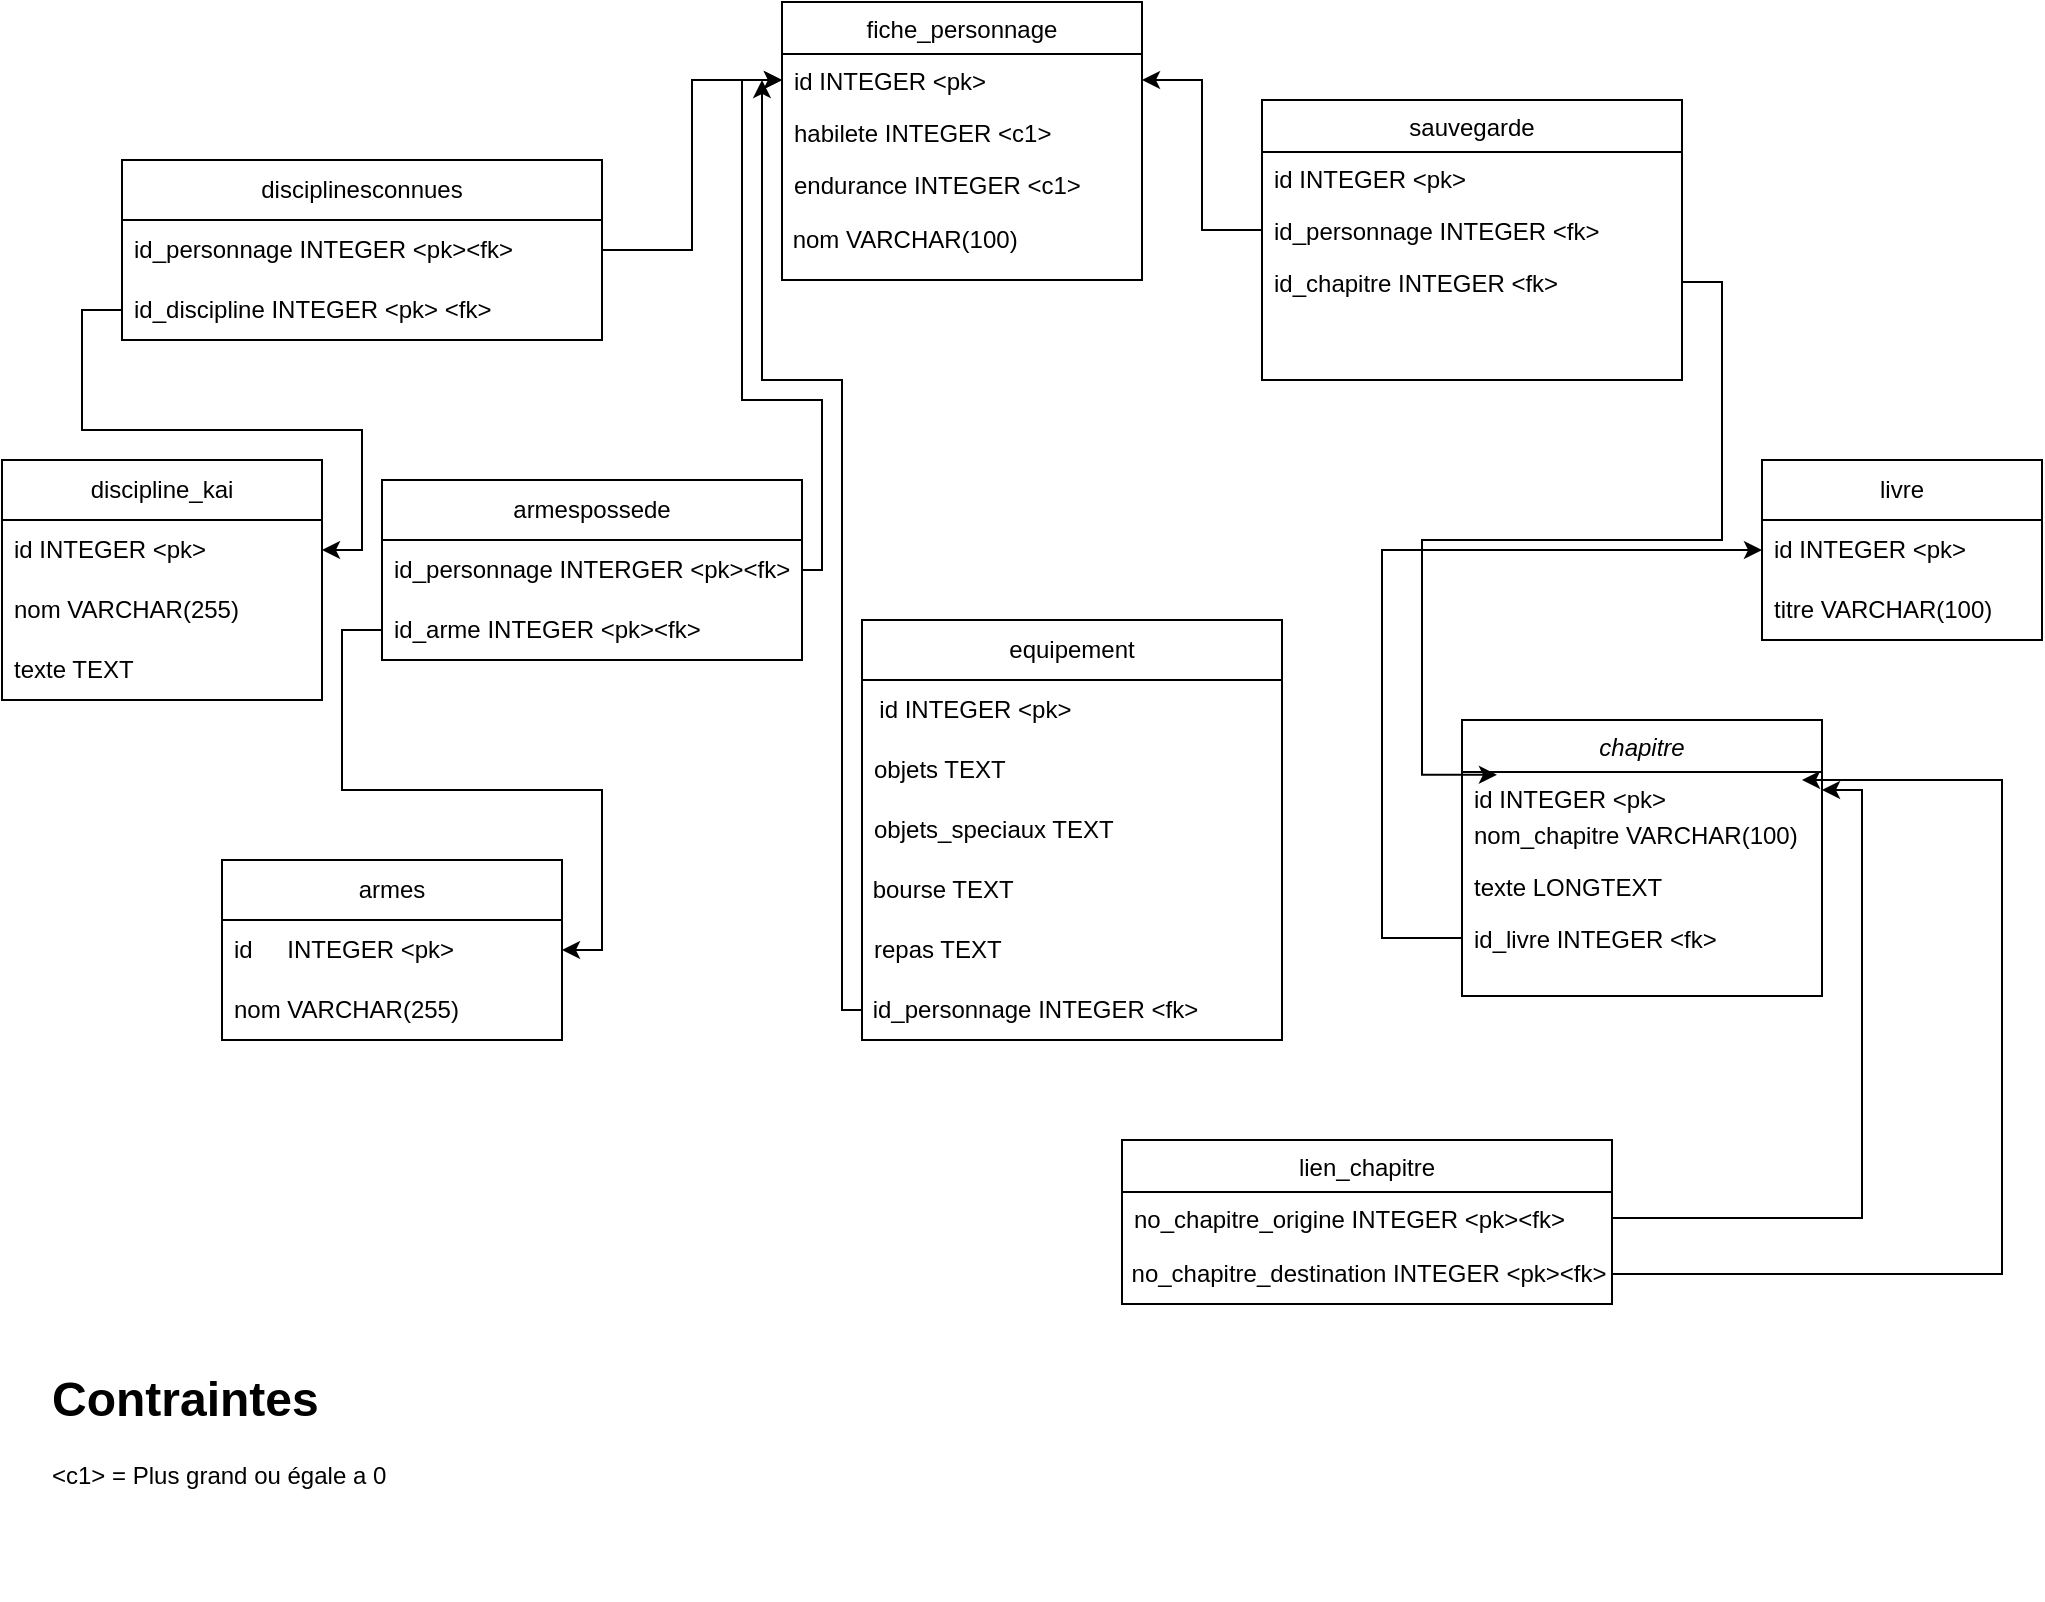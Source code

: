 <mxfile version="21.6.8" type="device">
  <diagram id="C5RBs43oDa-KdzZeNtuy" name="Page-1">
    <mxGraphModel dx="1276" dy="606" grid="1" gridSize="10" guides="1" tooltips="1" connect="1" arrows="1" fold="1" page="1" pageScale="1" pageWidth="827" pageHeight="1169" math="0" shadow="0">
      <root>
        <mxCell id="WIyWlLk6GJQsqaUBKTNV-0" />
        <mxCell id="WIyWlLk6GJQsqaUBKTNV-1" parent="WIyWlLk6GJQsqaUBKTNV-0" />
        <mxCell id="zkfFHV4jXpPFQw0GAbJ--0" value="chapitre" style="swimlane;fontStyle=2;align=center;verticalAlign=top;childLayout=stackLayout;horizontal=1;startSize=26;horizontalStack=0;resizeParent=1;resizeLast=0;collapsible=1;marginBottom=0;rounded=0;shadow=0;strokeWidth=1;" parent="WIyWlLk6GJQsqaUBKTNV-1" vertex="1">
          <mxGeometry x="730" y="410" width="180" height="138" as="geometry">
            <mxRectangle x="230" y="140" width="160" height="26" as="alternateBounds" />
          </mxGeometry>
        </mxCell>
        <mxCell id="zkfFHV4jXpPFQw0GAbJ--1" value="id INTEGER &lt;pk&gt;" style="text;align=left;verticalAlign=top;spacingLeft=4;spacingRight=4;overflow=hidden;rotatable=0;points=[[0,0.5],[1,0.5]];portConstraint=eastwest;" parent="zkfFHV4jXpPFQw0GAbJ--0" vertex="1">
          <mxGeometry y="26" width="180" height="18" as="geometry" />
        </mxCell>
        <mxCell id="zkfFHV4jXpPFQw0GAbJ--2" value="nom_chapitre VARCHAR(100)" style="text;align=left;verticalAlign=top;spacingLeft=4;spacingRight=4;overflow=hidden;rotatable=0;points=[[0,0.5],[1,0.5]];portConstraint=eastwest;rounded=0;shadow=0;html=0;" parent="zkfFHV4jXpPFQw0GAbJ--0" vertex="1">
          <mxGeometry y="44" width="180" height="26" as="geometry" />
        </mxCell>
        <mxCell id="zkfFHV4jXpPFQw0GAbJ--3" value="texte LONGTEXT" style="text;align=left;verticalAlign=top;spacingLeft=4;spacingRight=4;overflow=hidden;rotatable=0;points=[[0,0.5],[1,0.5]];portConstraint=eastwest;rounded=0;shadow=0;html=0;" parent="zkfFHV4jXpPFQw0GAbJ--0" vertex="1">
          <mxGeometry y="70" width="180" height="26" as="geometry" />
        </mxCell>
        <mxCell id="zkfFHV4jXpPFQw0GAbJ--5" value="id_livre INTEGER &lt;fk&gt;" style="text;align=left;verticalAlign=top;spacingLeft=4;spacingRight=4;overflow=hidden;rotatable=0;points=[[0,0.5],[1,0.5]];portConstraint=eastwest;" parent="zkfFHV4jXpPFQw0GAbJ--0" vertex="1">
          <mxGeometry y="96" width="180" height="26" as="geometry" />
        </mxCell>
        <mxCell id="zkfFHV4jXpPFQw0GAbJ--6" value="fiche_personnage" style="swimlane;fontStyle=0;align=center;verticalAlign=top;childLayout=stackLayout;horizontal=1;startSize=26;horizontalStack=0;resizeParent=1;resizeLast=0;collapsible=1;marginBottom=0;rounded=0;shadow=0;strokeWidth=1;" parent="WIyWlLk6GJQsqaUBKTNV-1" vertex="1">
          <mxGeometry x="390" y="51" width="180" height="139" as="geometry">
            <mxRectangle x="130" y="380" width="160" height="26" as="alternateBounds" />
          </mxGeometry>
        </mxCell>
        <mxCell id="zkfFHV4jXpPFQw0GAbJ--7" value="id INTEGER &lt;pk&gt;" style="text;align=left;verticalAlign=top;spacingLeft=4;spacingRight=4;overflow=hidden;rotatable=0;points=[[0,0.5],[1,0.5]];portConstraint=eastwest;" parent="zkfFHV4jXpPFQw0GAbJ--6" vertex="1">
          <mxGeometry y="26" width="180" height="26" as="geometry" />
        </mxCell>
        <mxCell id="zkfFHV4jXpPFQw0GAbJ--8" value="habilete INTEGER &lt;c1&gt;" style="text;align=left;verticalAlign=top;spacingLeft=4;spacingRight=4;overflow=hidden;rotatable=0;points=[[0,0.5],[1,0.5]];portConstraint=eastwest;rounded=0;shadow=0;html=0;" parent="zkfFHV4jXpPFQw0GAbJ--6" vertex="1">
          <mxGeometry y="52" width="180" height="26" as="geometry" />
        </mxCell>
        <mxCell id="zkfFHV4jXpPFQw0GAbJ--11" value="endurance INTEGER &lt;c1&gt;" style="text;align=left;verticalAlign=top;spacingLeft=4;spacingRight=4;overflow=hidden;rotatable=0;points=[[0,0.5],[1,0.5]];portConstraint=eastwest;" parent="zkfFHV4jXpPFQw0GAbJ--6" vertex="1">
          <mxGeometry y="78" width="180" height="26" as="geometry" />
        </mxCell>
        <mxCell id="7enKg8yEg9l7ZNmtDXH4-37" value="&amp;nbsp;nom VARCHAR(100)" style="text;html=1;strokeColor=none;fillColor=none;align=left;verticalAlign=middle;whiteSpace=wrap;rounded=0;" parent="zkfFHV4jXpPFQw0GAbJ--6" vertex="1">
          <mxGeometry y="104" width="180" height="30" as="geometry" />
        </mxCell>
        <mxCell id="zkfFHV4jXpPFQw0GAbJ--13" value="lien_chapitre" style="swimlane;fontStyle=0;align=center;verticalAlign=top;childLayout=stackLayout;horizontal=1;startSize=26;horizontalStack=0;resizeParent=1;resizeLast=0;collapsible=1;marginBottom=0;rounded=0;shadow=0;strokeWidth=1;" parent="WIyWlLk6GJQsqaUBKTNV-1" vertex="1">
          <mxGeometry x="560" y="620" width="245" height="82" as="geometry">
            <mxRectangle x="340" y="380" width="170" height="26" as="alternateBounds" />
          </mxGeometry>
        </mxCell>
        <mxCell id="zkfFHV4jXpPFQw0GAbJ--14" value="no_chapitre_origine INTEGER &lt;pk&gt;&lt;fk&gt;" style="text;align=left;verticalAlign=top;spacingLeft=4;spacingRight=4;overflow=hidden;rotatable=0;points=[[0,0.5],[1,0.5]];portConstraint=eastwest;" parent="zkfFHV4jXpPFQw0GAbJ--13" vertex="1">
          <mxGeometry y="26" width="245" height="26" as="geometry" />
        </mxCell>
        <mxCell id="7enKg8yEg9l7ZNmtDXH4-55" style="edgeStyle=orthogonalEdgeStyle;rounded=0;orthogonalLoop=1;jettySize=auto;html=1;" parent="zkfFHV4jXpPFQw0GAbJ--13" source="7enKg8yEg9l7ZNmtDXH4-0" edge="1">
          <mxGeometry relative="1" as="geometry">
            <mxPoint x="340" y="-180" as="targetPoint" />
            <Array as="points">
              <mxPoint x="440" y="67" />
              <mxPoint x="440" y="-180" />
            </Array>
          </mxGeometry>
        </mxCell>
        <mxCell id="7enKg8yEg9l7ZNmtDXH4-0" value="no_chapitre_destination INTEGER &amp;lt;pk&amp;gt;&amp;lt;fk&amp;gt;" style="text;html=1;align=center;verticalAlign=middle;resizable=0;points=[];autosize=1;strokeColor=none;fillColor=none;" parent="zkfFHV4jXpPFQw0GAbJ--13" vertex="1">
          <mxGeometry y="52" width="245" height="30" as="geometry" />
        </mxCell>
        <mxCell id="zkfFHV4jXpPFQw0GAbJ--17" value="sauvegarde" style="swimlane;fontStyle=0;align=center;verticalAlign=top;childLayout=stackLayout;horizontal=1;startSize=26;horizontalStack=0;resizeParent=1;resizeLast=0;collapsible=1;marginBottom=0;rounded=0;shadow=0;strokeWidth=1;" parent="WIyWlLk6GJQsqaUBKTNV-1" vertex="1">
          <mxGeometry x="630" y="100" width="210" height="140" as="geometry">
            <mxRectangle x="550" y="140" width="160" height="26" as="alternateBounds" />
          </mxGeometry>
        </mxCell>
        <mxCell id="zkfFHV4jXpPFQw0GAbJ--18" value="id INTEGER &lt;pk&gt;" style="text;align=left;verticalAlign=top;spacingLeft=4;spacingRight=4;overflow=hidden;rotatable=0;points=[[0,0.5],[1,0.5]];portConstraint=eastwest;" parent="zkfFHV4jXpPFQw0GAbJ--17" vertex="1">
          <mxGeometry y="26" width="210" height="26" as="geometry" />
        </mxCell>
        <mxCell id="zkfFHV4jXpPFQw0GAbJ--19" value="id_personnage INTEGER &lt;fk&gt;" style="text;align=left;verticalAlign=top;spacingLeft=4;spacingRight=4;overflow=hidden;rotatable=0;points=[[0,0.5],[1,0.5]];portConstraint=eastwest;rounded=0;shadow=0;html=0;" parent="zkfFHV4jXpPFQw0GAbJ--17" vertex="1">
          <mxGeometry y="52" width="210" height="26" as="geometry" />
        </mxCell>
        <mxCell id="zkfFHV4jXpPFQw0GAbJ--20" value="id_chapitre INTEGER &lt;fk&gt;" style="text;align=left;verticalAlign=top;spacingLeft=4;spacingRight=4;overflow=hidden;rotatable=0;points=[[0,0.5],[1,0.5]];portConstraint=eastwest;rounded=0;shadow=0;html=0;" parent="zkfFHV4jXpPFQw0GAbJ--17" vertex="1">
          <mxGeometry y="78" width="210" height="26" as="geometry" />
        </mxCell>
        <mxCell id="7enKg8yEg9l7ZNmtDXH4-5" value="livre" style="swimlane;fontStyle=0;childLayout=stackLayout;horizontal=1;startSize=30;horizontalStack=0;resizeParent=1;resizeParentMax=0;resizeLast=0;collapsible=1;marginBottom=0;whiteSpace=wrap;html=1;" parent="WIyWlLk6GJQsqaUBKTNV-1" vertex="1">
          <mxGeometry x="880" y="280" width="140" height="90" as="geometry" />
        </mxCell>
        <mxCell id="7enKg8yEg9l7ZNmtDXH4-6" value="id INTEGER &amp;lt;pk&amp;gt;" style="text;strokeColor=none;fillColor=none;align=left;verticalAlign=middle;spacingLeft=4;spacingRight=4;overflow=hidden;points=[[0,0.5],[1,0.5]];portConstraint=eastwest;rotatable=0;whiteSpace=wrap;html=1;" parent="7enKg8yEg9l7ZNmtDXH4-5" vertex="1">
          <mxGeometry y="30" width="140" height="30" as="geometry" />
        </mxCell>
        <mxCell id="7enKg8yEg9l7ZNmtDXH4-7" value="titre VARCHAR(100)" style="text;strokeColor=none;fillColor=none;align=left;verticalAlign=middle;spacingLeft=4;spacingRight=4;overflow=hidden;points=[[0,0.5],[1,0.5]];portConstraint=eastwest;rotatable=0;whiteSpace=wrap;html=1;" parent="7enKg8yEg9l7ZNmtDXH4-5" vertex="1">
          <mxGeometry y="60" width="140" height="30" as="geometry" />
        </mxCell>
        <mxCell id="7enKg8yEg9l7ZNmtDXH4-9" value="discipline_kai" style="swimlane;fontStyle=0;childLayout=stackLayout;horizontal=1;startSize=30;horizontalStack=0;resizeParent=1;resizeParentMax=0;resizeLast=0;collapsible=1;marginBottom=0;whiteSpace=wrap;html=1;" parent="WIyWlLk6GJQsqaUBKTNV-1" vertex="1">
          <mxGeometry y="280" width="160" height="120" as="geometry" />
        </mxCell>
        <mxCell id="7enKg8yEg9l7ZNmtDXH4-10" value="id INTEGER &amp;lt;pk&amp;gt;" style="text;strokeColor=none;fillColor=none;align=left;verticalAlign=middle;spacingLeft=4;spacingRight=4;overflow=hidden;points=[[0,0.5],[1,0.5]];portConstraint=eastwest;rotatable=0;whiteSpace=wrap;html=1;" parent="7enKg8yEg9l7ZNmtDXH4-9" vertex="1">
          <mxGeometry y="30" width="160" height="30" as="geometry" />
        </mxCell>
        <mxCell id="7enKg8yEg9l7ZNmtDXH4-11" value="nom VARCHAR(255)" style="text;strokeColor=none;fillColor=none;align=left;verticalAlign=middle;spacingLeft=4;spacingRight=4;overflow=hidden;points=[[0,0.5],[1,0.5]];portConstraint=eastwest;rotatable=0;whiteSpace=wrap;html=1;" parent="7enKg8yEg9l7ZNmtDXH4-9" vertex="1">
          <mxGeometry y="60" width="160" height="30" as="geometry" />
        </mxCell>
        <mxCell id="7enKg8yEg9l7ZNmtDXH4-12" value="texte TEXT" style="text;strokeColor=none;fillColor=none;align=left;verticalAlign=middle;spacingLeft=4;spacingRight=4;overflow=hidden;points=[[0,0.5],[1,0.5]];portConstraint=eastwest;rotatable=0;whiteSpace=wrap;html=1;" parent="7enKg8yEg9l7ZNmtDXH4-9" vertex="1">
          <mxGeometry y="90" width="160" height="30" as="geometry" />
        </mxCell>
        <mxCell id="7enKg8yEg9l7ZNmtDXH4-14" value="armes" style="swimlane;fontStyle=0;childLayout=stackLayout;horizontal=1;startSize=30;horizontalStack=0;resizeParent=1;resizeParentMax=0;resizeLast=0;collapsible=1;marginBottom=0;whiteSpace=wrap;html=1;" parent="WIyWlLk6GJQsqaUBKTNV-1" vertex="1">
          <mxGeometry x="110" y="480" width="170" height="90" as="geometry" />
        </mxCell>
        <mxCell id="7enKg8yEg9l7ZNmtDXH4-15" value="id&lt;span style=&quot;white-space: pre;&quot;&gt;&#x9;&lt;/span&gt;INTEGER &amp;lt;pk&amp;gt;" style="text;strokeColor=none;fillColor=none;align=left;verticalAlign=middle;spacingLeft=4;spacingRight=4;overflow=hidden;points=[[0,0.5],[1,0.5]];portConstraint=eastwest;rotatable=0;whiteSpace=wrap;html=1;" parent="7enKg8yEg9l7ZNmtDXH4-14" vertex="1">
          <mxGeometry y="30" width="170" height="30" as="geometry" />
        </mxCell>
        <mxCell id="7enKg8yEg9l7ZNmtDXH4-16" value="nom VARCHAR(255)" style="text;strokeColor=none;fillColor=none;align=left;verticalAlign=middle;spacingLeft=4;spacingRight=4;overflow=hidden;points=[[0,0.5],[1,0.5]];portConstraint=eastwest;rotatable=0;whiteSpace=wrap;html=1;" parent="7enKg8yEg9l7ZNmtDXH4-14" vertex="1">
          <mxGeometry y="60" width="170" height="30" as="geometry" />
        </mxCell>
        <mxCell id="7enKg8yEg9l7ZNmtDXH4-28" value="disciplinesconnues" style="swimlane;fontStyle=0;childLayout=stackLayout;horizontal=1;startSize=30;horizontalStack=0;resizeParent=1;resizeParentMax=0;resizeLast=0;collapsible=1;marginBottom=0;whiteSpace=wrap;html=1;" parent="WIyWlLk6GJQsqaUBKTNV-1" vertex="1">
          <mxGeometry x="60" y="130" width="240" height="90" as="geometry" />
        </mxCell>
        <mxCell id="7enKg8yEg9l7ZNmtDXH4-29" value="id_personnage INTEGER &amp;lt;pk&amp;gt;&amp;lt;fk&amp;gt;" style="text;strokeColor=none;fillColor=none;align=left;verticalAlign=middle;spacingLeft=4;spacingRight=4;overflow=hidden;points=[[0,0.5],[1,0.5]];portConstraint=eastwest;rotatable=0;whiteSpace=wrap;html=1;" parent="7enKg8yEg9l7ZNmtDXH4-28" vertex="1">
          <mxGeometry y="30" width="240" height="30" as="geometry" />
        </mxCell>
        <mxCell id="7enKg8yEg9l7ZNmtDXH4-30" value="id_discipline INTEGER &amp;lt;pk&amp;gt; &amp;lt;fk&amp;gt;" style="text;strokeColor=none;fillColor=none;align=left;verticalAlign=middle;spacingLeft=4;spacingRight=4;overflow=hidden;points=[[0,0.5],[1,0.5]];portConstraint=eastwest;rotatable=0;whiteSpace=wrap;html=1;" parent="7enKg8yEg9l7ZNmtDXH4-28" vertex="1">
          <mxGeometry y="60" width="240" height="30" as="geometry" />
        </mxCell>
        <mxCell id="7enKg8yEg9l7ZNmtDXH4-32" value="equipement" style="swimlane;fontStyle=0;childLayout=stackLayout;horizontal=1;startSize=30;horizontalStack=0;resizeParent=1;resizeParentMax=0;resizeLast=0;collapsible=1;marginBottom=0;whiteSpace=wrap;html=1;" parent="WIyWlLk6GJQsqaUBKTNV-1" vertex="1">
          <mxGeometry x="430" y="360" width="210" height="210" as="geometry" />
        </mxCell>
        <mxCell id="7enKg8yEg9l7ZNmtDXH4-46" value="&amp;nbsp; id INTEGER &amp;lt;pk&amp;gt;" style="text;html=1;strokeColor=none;fillColor=none;align=left;verticalAlign=middle;whiteSpace=wrap;rounded=0;" parent="7enKg8yEg9l7ZNmtDXH4-32" vertex="1">
          <mxGeometry y="30" width="210" height="30" as="geometry" />
        </mxCell>
        <mxCell id="7enKg8yEg9l7ZNmtDXH4-33" value="objets TEXT" style="text;strokeColor=none;fillColor=none;align=left;verticalAlign=middle;spacingLeft=4;spacingRight=4;overflow=hidden;points=[[0,0.5],[1,0.5]];portConstraint=eastwest;rotatable=0;whiteSpace=wrap;html=1;" parent="7enKg8yEg9l7ZNmtDXH4-32" vertex="1">
          <mxGeometry y="60" width="210" height="30" as="geometry" />
        </mxCell>
        <mxCell id="7enKg8yEg9l7ZNmtDXH4-34" value="objets_speciaux TEXT" style="text;strokeColor=none;fillColor=none;align=left;verticalAlign=middle;spacingLeft=4;spacingRight=4;overflow=hidden;points=[[0,0.5],[1,0.5]];portConstraint=eastwest;rotatable=0;whiteSpace=wrap;html=1;" parent="7enKg8yEg9l7ZNmtDXH4-32" vertex="1">
          <mxGeometry y="90" width="210" height="30" as="geometry" />
        </mxCell>
        <mxCell id="7enKg8yEg9l7ZNmtDXH4-36" value="&amp;nbsp;bourse TEXT" style="text;html=1;strokeColor=none;fillColor=none;align=left;verticalAlign=middle;whiteSpace=wrap;rounded=0;" parent="7enKg8yEg9l7ZNmtDXH4-32" vertex="1">
          <mxGeometry y="120" width="210" height="30" as="geometry" />
        </mxCell>
        <mxCell id="7enKg8yEg9l7ZNmtDXH4-35" value="repas TEXT" style="text;strokeColor=none;fillColor=none;align=left;verticalAlign=middle;spacingLeft=4;spacingRight=4;overflow=hidden;points=[[0,0.5],[1,0.5]];portConstraint=eastwest;rotatable=0;whiteSpace=wrap;html=1;" parent="7enKg8yEg9l7ZNmtDXH4-32" vertex="1">
          <mxGeometry y="150" width="210" height="30" as="geometry" />
        </mxCell>
        <mxCell id="7enKg8yEg9l7ZNmtDXH4-51" style="edgeStyle=orthogonalEdgeStyle;rounded=0;orthogonalLoop=1;jettySize=auto;html=1;" parent="7enKg8yEg9l7ZNmtDXH4-32" source="7enKg8yEg9l7ZNmtDXH4-38" edge="1">
          <mxGeometry relative="1" as="geometry">
            <mxPoint x="-50.0" y="-270" as="targetPoint" />
            <Array as="points">
              <mxPoint x="-10" y="195" />
              <mxPoint x="-10" y="-120" />
              <mxPoint x="-50" y="-120" />
            </Array>
          </mxGeometry>
        </mxCell>
        <mxCell id="7enKg8yEg9l7ZNmtDXH4-38" value="&amp;nbsp;id_personnage INTEGER &amp;lt;fk&amp;gt;" style="text;html=1;strokeColor=none;fillColor=none;align=left;verticalAlign=middle;whiteSpace=wrap;rounded=0;" parent="7enKg8yEg9l7ZNmtDXH4-32" vertex="1">
          <mxGeometry y="180" width="210" height="30" as="geometry" />
        </mxCell>
        <mxCell id="7enKg8yEg9l7ZNmtDXH4-39" value="armespossede" style="swimlane;fontStyle=0;childLayout=stackLayout;horizontal=1;startSize=30;horizontalStack=0;resizeParent=1;resizeParentMax=0;resizeLast=0;collapsible=1;marginBottom=0;whiteSpace=wrap;html=1;" parent="WIyWlLk6GJQsqaUBKTNV-1" vertex="1">
          <mxGeometry x="190" y="290" width="210" height="90" as="geometry" />
        </mxCell>
        <mxCell id="7enKg8yEg9l7ZNmtDXH4-40" value="id_personnage INTERGER &amp;lt;pk&amp;gt;&amp;lt;fk&amp;gt;" style="text;strokeColor=none;fillColor=none;align=left;verticalAlign=middle;spacingLeft=4;spacingRight=4;overflow=hidden;points=[[0,0.5],[1,0.5]];portConstraint=eastwest;rotatable=0;whiteSpace=wrap;html=1;" parent="7enKg8yEg9l7ZNmtDXH4-39" vertex="1">
          <mxGeometry y="30" width="210" height="30" as="geometry" />
        </mxCell>
        <mxCell id="7enKg8yEg9l7ZNmtDXH4-41" value="id_arme INTEGER &amp;lt;pk&amp;gt;&amp;lt;fk&amp;gt;" style="text;strokeColor=none;fillColor=none;align=left;verticalAlign=middle;spacingLeft=4;spacingRight=4;overflow=hidden;points=[[0,0.5],[1,0.5]];portConstraint=eastwest;rotatable=0;whiteSpace=wrap;html=1;" parent="7enKg8yEg9l7ZNmtDXH4-39" vertex="1">
          <mxGeometry y="60" width="210" height="30" as="geometry" />
        </mxCell>
        <mxCell id="7enKg8yEg9l7ZNmtDXH4-44" value="" style="edgeStyle=orthogonalEdgeStyle;rounded=0;orthogonalLoop=1;jettySize=auto;html=1;entryX=1;entryY=0.5;entryDx=0;entryDy=0;" parent="WIyWlLk6GJQsqaUBKTNV-1" source="zkfFHV4jXpPFQw0GAbJ--19" target="zkfFHV4jXpPFQw0GAbJ--7" edge="1">
          <mxGeometry relative="1" as="geometry" />
        </mxCell>
        <mxCell id="7enKg8yEg9l7ZNmtDXH4-47" style="edgeStyle=orthogonalEdgeStyle;rounded=0;orthogonalLoop=1;jettySize=auto;html=1;entryX=0;entryY=0.5;entryDx=0;entryDy=0;" parent="WIyWlLk6GJQsqaUBKTNV-1" source="7enKg8yEg9l7ZNmtDXH4-29" target="zkfFHV4jXpPFQw0GAbJ--7" edge="1">
          <mxGeometry relative="1" as="geometry" />
        </mxCell>
        <mxCell id="7enKg8yEg9l7ZNmtDXH4-48" style="edgeStyle=orthogonalEdgeStyle;rounded=0;orthogonalLoop=1;jettySize=auto;html=1;entryX=1;entryY=0.5;entryDx=0;entryDy=0;" parent="WIyWlLk6GJQsqaUBKTNV-1" source="7enKg8yEg9l7ZNmtDXH4-30" target="7enKg8yEg9l7ZNmtDXH4-10" edge="1">
          <mxGeometry relative="1" as="geometry" />
        </mxCell>
        <mxCell id="7enKg8yEg9l7ZNmtDXH4-49" style="edgeStyle=orthogonalEdgeStyle;rounded=0;orthogonalLoop=1;jettySize=auto;html=1;entryX=0;entryY=0.5;entryDx=0;entryDy=0;" parent="WIyWlLk6GJQsqaUBKTNV-1" source="7enKg8yEg9l7ZNmtDXH4-40" target="zkfFHV4jXpPFQw0GAbJ--7" edge="1">
          <mxGeometry relative="1" as="geometry">
            <Array as="points">
              <mxPoint x="410" y="335" />
              <mxPoint x="410" y="250" />
              <mxPoint x="370" y="250" />
              <mxPoint x="370" y="90" />
            </Array>
          </mxGeometry>
        </mxCell>
        <mxCell id="7enKg8yEg9l7ZNmtDXH4-50" style="edgeStyle=orthogonalEdgeStyle;rounded=0;orthogonalLoop=1;jettySize=auto;html=1;entryX=1;entryY=0.5;entryDx=0;entryDy=0;" parent="WIyWlLk6GJQsqaUBKTNV-1" source="7enKg8yEg9l7ZNmtDXH4-41" target="7enKg8yEg9l7ZNmtDXH4-15" edge="1">
          <mxGeometry relative="1" as="geometry" />
        </mxCell>
        <mxCell id="7enKg8yEg9l7ZNmtDXH4-52" style="edgeStyle=orthogonalEdgeStyle;rounded=0;orthogonalLoop=1;jettySize=auto;html=1;entryX=0;entryY=0.5;entryDx=0;entryDy=0;" parent="WIyWlLk6GJQsqaUBKTNV-1" source="zkfFHV4jXpPFQw0GAbJ--5" target="7enKg8yEg9l7ZNmtDXH4-6" edge="1">
          <mxGeometry relative="1" as="geometry">
            <Array as="points">
              <mxPoint x="690" y="519" />
              <mxPoint x="690" y="325" />
            </Array>
          </mxGeometry>
        </mxCell>
        <mxCell id="7enKg8yEg9l7ZNmtDXH4-53" style="edgeStyle=orthogonalEdgeStyle;rounded=0;orthogonalLoop=1;jettySize=auto;html=1;entryX=0.097;entryY=0.076;entryDx=0;entryDy=0;entryPerimeter=0;" parent="WIyWlLk6GJQsqaUBKTNV-1" source="zkfFHV4jXpPFQw0GAbJ--20" target="zkfFHV4jXpPFQw0GAbJ--1" edge="1">
          <mxGeometry relative="1" as="geometry" />
        </mxCell>
        <mxCell id="7enKg8yEg9l7ZNmtDXH4-54" style="edgeStyle=orthogonalEdgeStyle;rounded=0;orthogonalLoop=1;jettySize=auto;html=1;entryX=1;entryY=0.5;entryDx=0;entryDy=0;" parent="WIyWlLk6GJQsqaUBKTNV-1" source="zkfFHV4jXpPFQw0GAbJ--14" target="zkfFHV4jXpPFQw0GAbJ--1" edge="1">
          <mxGeometry relative="1" as="geometry" />
        </mxCell>
        <mxCell id="lkP3qbOpQ53Dx_HbXx29-0" value="&lt;h1&gt;Contraintes&lt;/h1&gt;&lt;p&gt;&amp;lt;c1&amp;gt; = Plus grand ou égale a 0&lt;/p&gt;" style="text;html=1;strokeColor=none;fillColor=none;spacing=5;spacingTop=-20;whiteSpace=wrap;overflow=hidden;rounded=0;" parent="WIyWlLk6GJQsqaUBKTNV-1" vertex="1">
          <mxGeometry x="20" y="730" width="190" height="120" as="geometry" />
        </mxCell>
      </root>
    </mxGraphModel>
  </diagram>
</mxfile>
